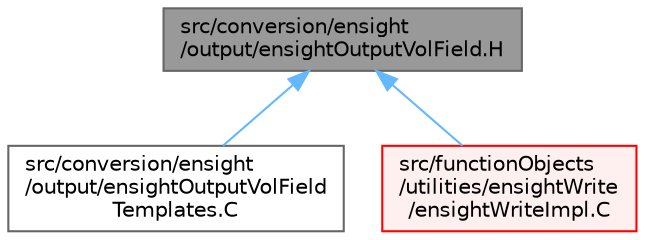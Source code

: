 digraph "src/conversion/ensight/output/ensightOutputVolField.H"
{
 // LATEX_PDF_SIZE
  bgcolor="transparent";
  edge [fontname=Helvetica,fontsize=10,labelfontname=Helvetica,labelfontsize=10];
  node [fontname=Helvetica,fontsize=10,shape=box,height=0.2,width=0.4];
  Node1 [id="Node000001",label="src/conversion/ensight\l/output/ensightOutputVolField.H",height=0.2,width=0.4,color="gray40", fillcolor="grey60", style="filled", fontcolor="black",tooltip="A collection of functions for writing volField content in ensight format."];
  Node1 -> Node2 [id="edge1_Node000001_Node000002",dir="back",color="steelblue1",style="solid",tooltip=" "];
  Node2 [id="Node000002",label="src/conversion/ensight\l/output/ensightOutputVolField\lTemplates.C",height=0.2,width=0.4,color="grey40", fillcolor="white", style="filled",URL="$ensightOutputVolFieldTemplates_8C.html",tooltip=" "];
  Node1 -> Node3 [id="edge2_Node000001_Node000003",dir="back",color="steelblue1",style="solid",tooltip=" "];
  Node3 [id="Node000003",label="src/functionObjects\l/utilities/ensightWrite\l/ensightWriteImpl.C",height=0.2,width=0.4,color="red", fillcolor="#FFF0F0", style="filled",URL="$ensightWriteImpl_8C.html",tooltip=" "];
}
